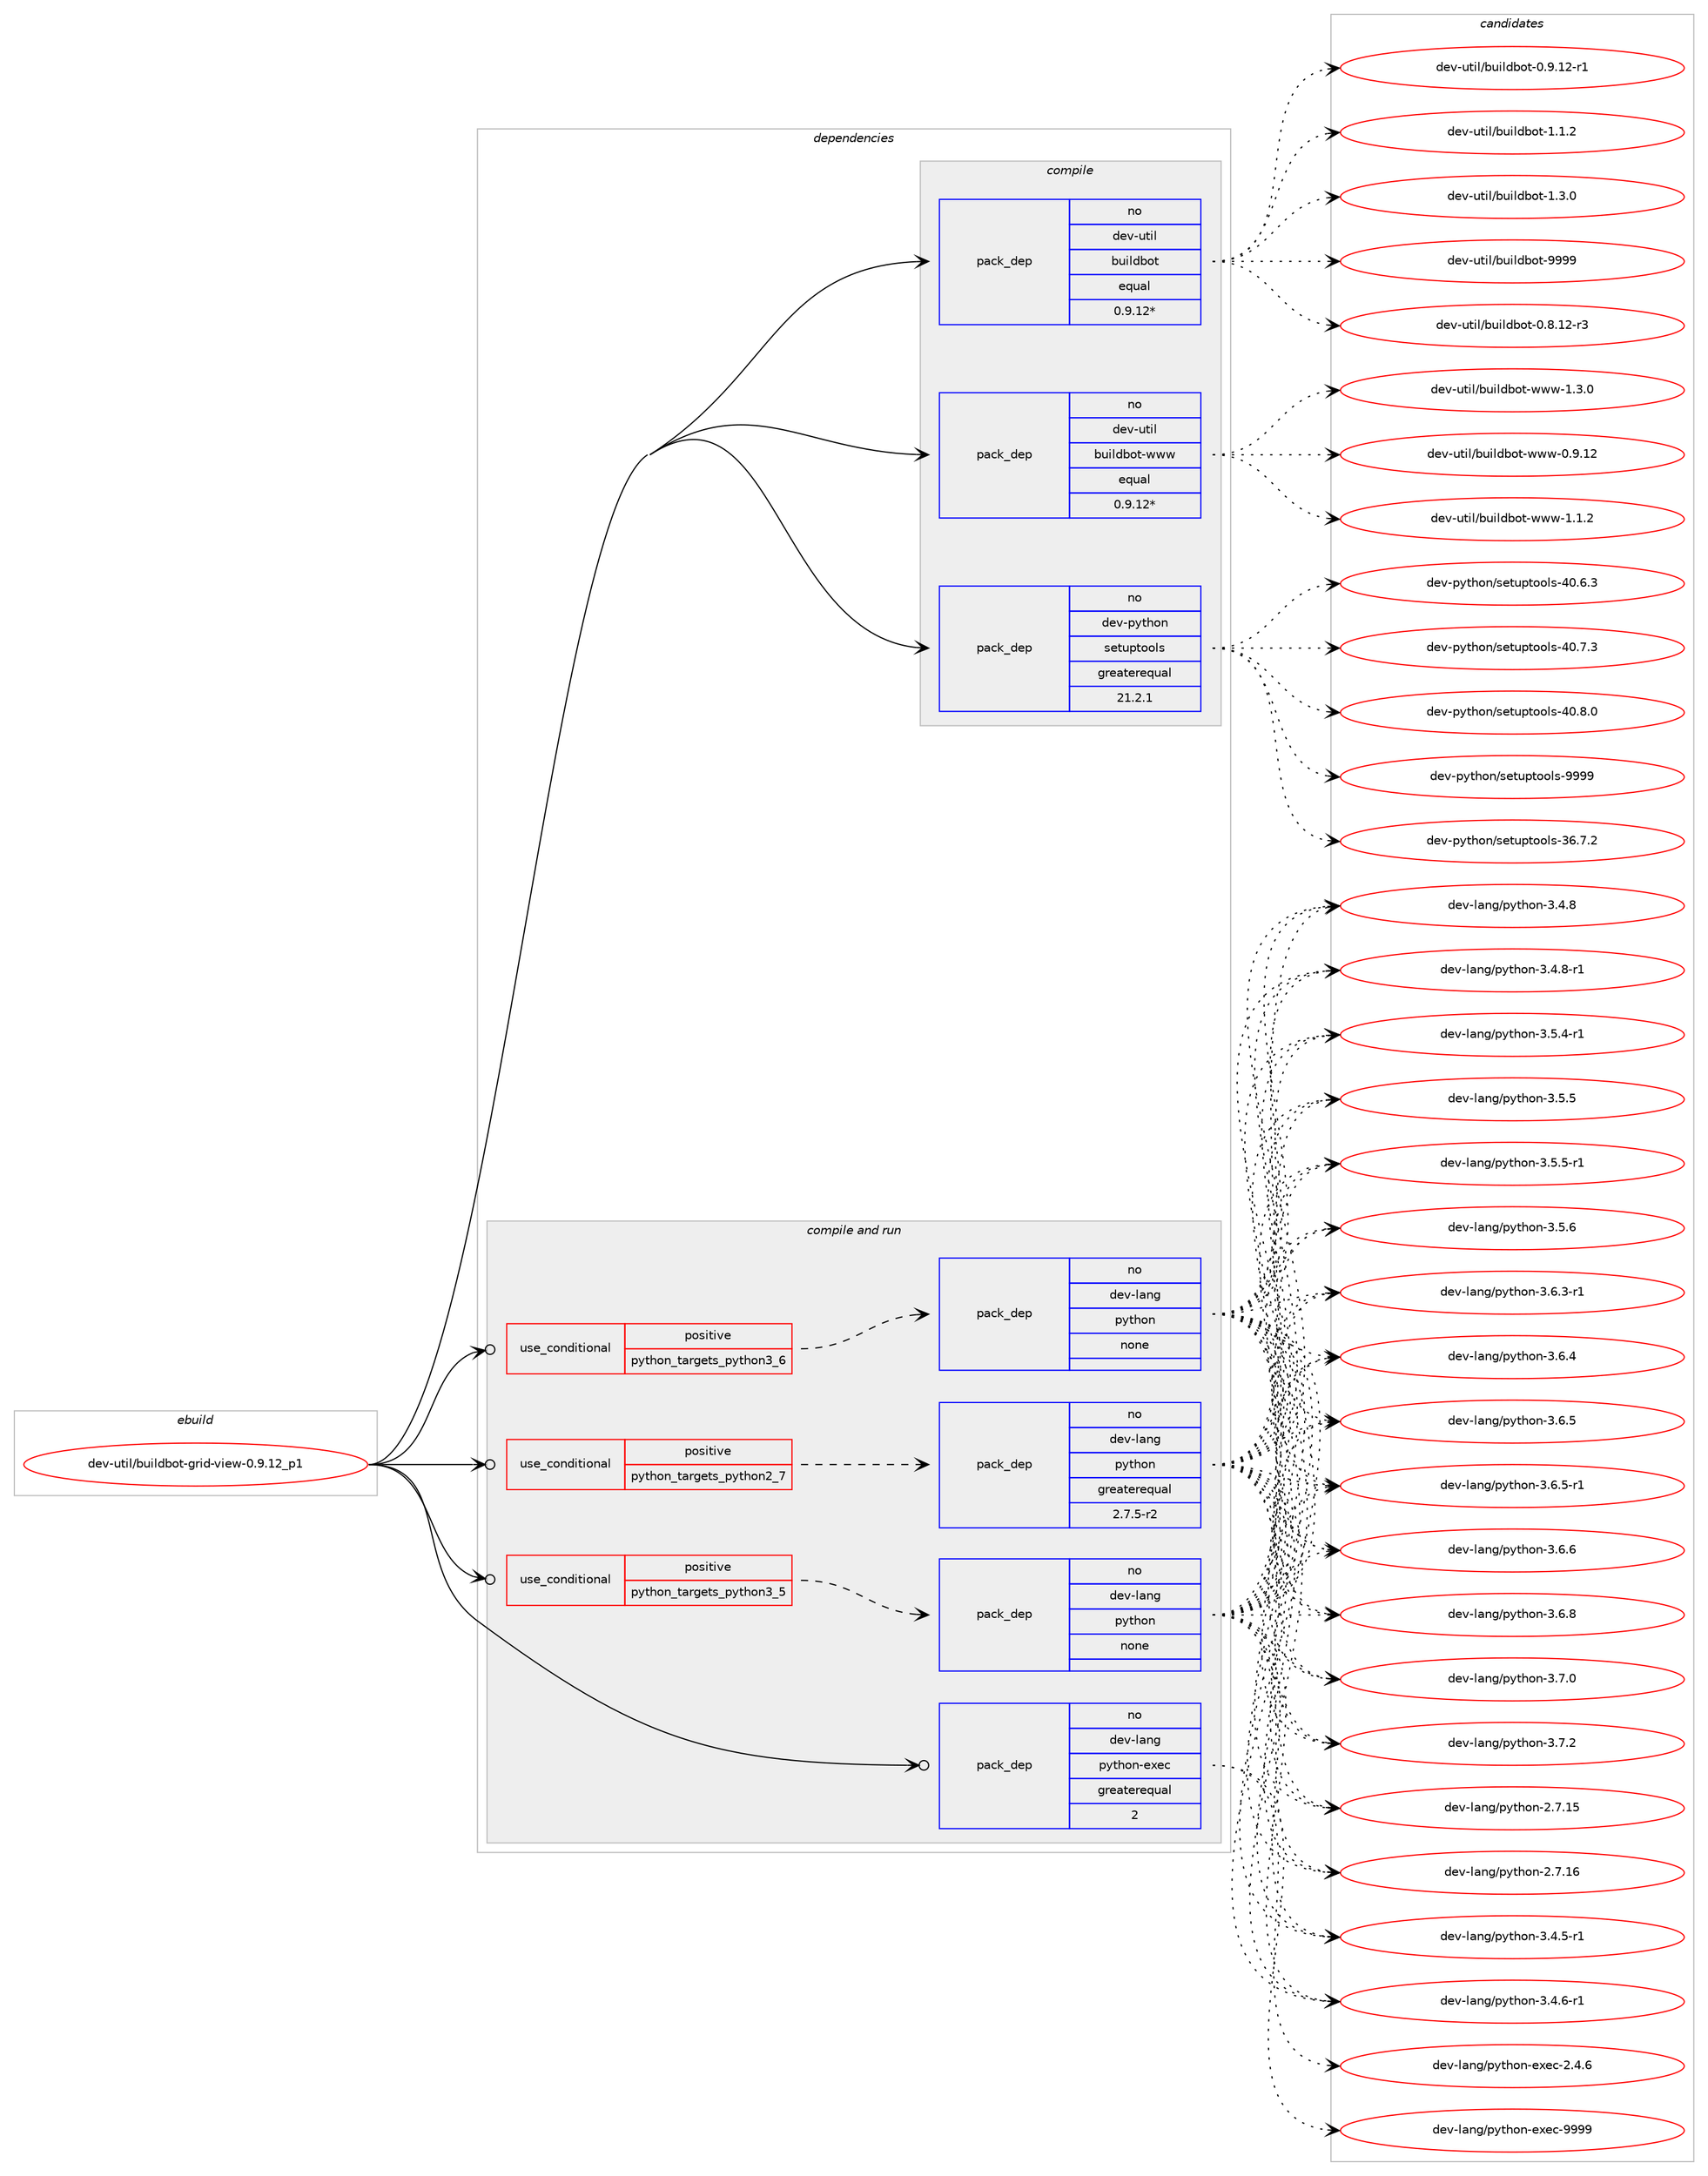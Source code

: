 digraph prolog {

# *************
# Graph options
# *************

newrank=true;
concentrate=true;
compound=true;
graph [rankdir=LR,fontname=Helvetica,fontsize=10,ranksep=1.5];#, ranksep=2.5, nodesep=0.2];
edge  [arrowhead=vee];
node  [fontname=Helvetica,fontsize=10];

# **********
# The ebuild
# **********

subgraph cluster_leftcol {
color=gray;
rank=same;
label=<<i>ebuild</i>>;
id [label="dev-util/buildbot-grid-view-0.9.12_p1", color=red, width=4, href="../dev-util/buildbot-grid-view-0.9.12_p1.svg"];
}

# ****************
# The dependencies
# ****************

subgraph cluster_midcol {
color=gray;
label=<<i>dependencies</i>>;
subgraph cluster_compile {
fillcolor="#eeeeee";
style=filled;
label=<<i>compile</i>>;
subgraph pack1094647 {
dependency1541518 [label=<<TABLE BORDER="0" CELLBORDER="1" CELLSPACING="0" CELLPADDING="4" WIDTH="220"><TR><TD ROWSPAN="6" CELLPADDING="30">pack_dep</TD></TR><TR><TD WIDTH="110">no</TD></TR><TR><TD>dev-python</TD></TR><TR><TD>setuptools</TD></TR><TR><TD>greaterequal</TD></TR><TR><TD>21.2.1</TD></TR></TABLE>>, shape=none, color=blue];
}
id:e -> dependency1541518:w [weight=20,style="solid",arrowhead="vee"];
subgraph pack1094648 {
dependency1541519 [label=<<TABLE BORDER="0" CELLBORDER="1" CELLSPACING="0" CELLPADDING="4" WIDTH="220"><TR><TD ROWSPAN="6" CELLPADDING="30">pack_dep</TD></TR><TR><TD WIDTH="110">no</TD></TR><TR><TD>dev-util</TD></TR><TR><TD>buildbot</TD></TR><TR><TD>equal</TD></TR><TR><TD>0.9.12*</TD></TR></TABLE>>, shape=none, color=blue];
}
id:e -> dependency1541519:w [weight=20,style="solid",arrowhead="vee"];
subgraph pack1094649 {
dependency1541520 [label=<<TABLE BORDER="0" CELLBORDER="1" CELLSPACING="0" CELLPADDING="4" WIDTH="220"><TR><TD ROWSPAN="6" CELLPADDING="30">pack_dep</TD></TR><TR><TD WIDTH="110">no</TD></TR><TR><TD>dev-util</TD></TR><TR><TD>buildbot-www</TD></TR><TR><TD>equal</TD></TR><TR><TD>0.9.12*</TD></TR></TABLE>>, shape=none, color=blue];
}
id:e -> dependency1541520:w [weight=20,style="solid",arrowhead="vee"];
}
subgraph cluster_compileandrun {
fillcolor="#eeeeee";
style=filled;
label=<<i>compile and run</i>>;
subgraph cond423272 {
dependency1541521 [label=<<TABLE BORDER="0" CELLBORDER="1" CELLSPACING="0" CELLPADDING="4"><TR><TD ROWSPAN="3" CELLPADDING="10">use_conditional</TD></TR><TR><TD>positive</TD></TR><TR><TD>python_targets_python2_7</TD></TR></TABLE>>, shape=none, color=red];
subgraph pack1094650 {
dependency1541522 [label=<<TABLE BORDER="0" CELLBORDER="1" CELLSPACING="0" CELLPADDING="4" WIDTH="220"><TR><TD ROWSPAN="6" CELLPADDING="30">pack_dep</TD></TR><TR><TD WIDTH="110">no</TD></TR><TR><TD>dev-lang</TD></TR><TR><TD>python</TD></TR><TR><TD>greaterequal</TD></TR><TR><TD>2.7.5-r2</TD></TR></TABLE>>, shape=none, color=blue];
}
dependency1541521:e -> dependency1541522:w [weight=20,style="dashed",arrowhead="vee"];
}
id:e -> dependency1541521:w [weight=20,style="solid",arrowhead="odotvee"];
subgraph cond423273 {
dependency1541523 [label=<<TABLE BORDER="0" CELLBORDER="1" CELLSPACING="0" CELLPADDING="4"><TR><TD ROWSPAN="3" CELLPADDING="10">use_conditional</TD></TR><TR><TD>positive</TD></TR><TR><TD>python_targets_python3_5</TD></TR></TABLE>>, shape=none, color=red];
subgraph pack1094651 {
dependency1541524 [label=<<TABLE BORDER="0" CELLBORDER="1" CELLSPACING="0" CELLPADDING="4" WIDTH="220"><TR><TD ROWSPAN="6" CELLPADDING="30">pack_dep</TD></TR><TR><TD WIDTH="110">no</TD></TR><TR><TD>dev-lang</TD></TR><TR><TD>python</TD></TR><TR><TD>none</TD></TR><TR><TD></TD></TR></TABLE>>, shape=none, color=blue];
}
dependency1541523:e -> dependency1541524:w [weight=20,style="dashed",arrowhead="vee"];
}
id:e -> dependency1541523:w [weight=20,style="solid",arrowhead="odotvee"];
subgraph cond423274 {
dependency1541525 [label=<<TABLE BORDER="0" CELLBORDER="1" CELLSPACING="0" CELLPADDING="4"><TR><TD ROWSPAN="3" CELLPADDING="10">use_conditional</TD></TR><TR><TD>positive</TD></TR><TR><TD>python_targets_python3_6</TD></TR></TABLE>>, shape=none, color=red];
subgraph pack1094652 {
dependency1541526 [label=<<TABLE BORDER="0" CELLBORDER="1" CELLSPACING="0" CELLPADDING="4" WIDTH="220"><TR><TD ROWSPAN="6" CELLPADDING="30">pack_dep</TD></TR><TR><TD WIDTH="110">no</TD></TR><TR><TD>dev-lang</TD></TR><TR><TD>python</TD></TR><TR><TD>none</TD></TR><TR><TD></TD></TR></TABLE>>, shape=none, color=blue];
}
dependency1541525:e -> dependency1541526:w [weight=20,style="dashed",arrowhead="vee"];
}
id:e -> dependency1541525:w [weight=20,style="solid",arrowhead="odotvee"];
subgraph pack1094653 {
dependency1541527 [label=<<TABLE BORDER="0" CELLBORDER="1" CELLSPACING="0" CELLPADDING="4" WIDTH="220"><TR><TD ROWSPAN="6" CELLPADDING="30">pack_dep</TD></TR><TR><TD WIDTH="110">no</TD></TR><TR><TD>dev-lang</TD></TR><TR><TD>python-exec</TD></TR><TR><TD>greaterequal</TD></TR><TR><TD>2</TD></TR></TABLE>>, shape=none, color=blue];
}
id:e -> dependency1541527:w [weight=20,style="solid",arrowhead="odotvee"];
}
subgraph cluster_run {
fillcolor="#eeeeee";
style=filled;
label=<<i>run</i>>;
}
}

# **************
# The candidates
# **************

subgraph cluster_choices {
rank=same;
color=gray;
label=<<i>candidates</i>>;

subgraph choice1094647 {
color=black;
nodesep=1;
choice100101118451121211161041111104711510111611711211611111110811545515446554650 [label="dev-python/setuptools-36.7.2", color=red, width=4,href="../dev-python/setuptools-36.7.2.svg"];
choice100101118451121211161041111104711510111611711211611111110811545524846544651 [label="dev-python/setuptools-40.6.3", color=red, width=4,href="../dev-python/setuptools-40.6.3.svg"];
choice100101118451121211161041111104711510111611711211611111110811545524846554651 [label="dev-python/setuptools-40.7.3", color=red, width=4,href="../dev-python/setuptools-40.7.3.svg"];
choice100101118451121211161041111104711510111611711211611111110811545524846564648 [label="dev-python/setuptools-40.8.0", color=red, width=4,href="../dev-python/setuptools-40.8.0.svg"];
choice10010111845112121116104111110471151011161171121161111111081154557575757 [label="dev-python/setuptools-9999", color=red, width=4,href="../dev-python/setuptools-9999.svg"];
dependency1541518:e -> choice100101118451121211161041111104711510111611711211611111110811545515446554650:w [style=dotted,weight="100"];
dependency1541518:e -> choice100101118451121211161041111104711510111611711211611111110811545524846544651:w [style=dotted,weight="100"];
dependency1541518:e -> choice100101118451121211161041111104711510111611711211611111110811545524846554651:w [style=dotted,weight="100"];
dependency1541518:e -> choice100101118451121211161041111104711510111611711211611111110811545524846564648:w [style=dotted,weight="100"];
dependency1541518:e -> choice10010111845112121116104111110471151011161171121161111111081154557575757:w [style=dotted,weight="100"];
}
subgraph choice1094648 {
color=black;
nodesep=1;
choice10010111845117116105108479811710510810098111116454846564649504511451 [label="dev-util/buildbot-0.8.12-r3", color=red, width=4,href="../dev-util/buildbot-0.8.12-r3.svg"];
choice10010111845117116105108479811710510810098111116454846574649504511449 [label="dev-util/buildbot-0.9.12-r1", color=red, width=4,href="../dev-util/buildbot-0.9.12-r1.svg"];
choice10010111845117116105108479811710510810098111116454946494650 [label="dev-util/buildbot-1.1.2", color=red, width=4,href="../dev-util/buildbot-1.1.2.svg"];
choice10010111845117116105108479811710510810098111116454946514648 [label="dev-util/buildbot-1.3.0", color=red, width=4,href="../dev-util/buildbot-1.3.0.svg"];
choice100101118451171161051084798117105108100981111164557575757 [label="dev-util/buildbot-9999", color=red, width=4,href="../dev-util/buildbot-9999.svg"];
dependency1541519:e -> choice10010111845117116105108479811710510810098111116454846564649504511451:w [style=dotted,weight="100"];
dependency1541519:e -> choice10010111845117116105108479811710510810098111116454846574649504511449:w [style=dotted,weight="100"];
dependency1541519:e -> choice10010111845117116105108479811710510810098111116454946494650:w [style=dotted,weight="100"];
dependency1541519:e -> choice10010111845117116105108479811710510810098111116454946514648:w [style=dotted,weight="100"];
dependency1541519:e -> choice100101118451171161051084798117105108100981111164557575757:w [style=dotted,weight="100"];
}
subgraph choice1094649 {
color=black;
nodesep=1;
choice100101118451171161051084798117105108100981111164511911911945484657464950 [label="dev-util/buildbot-www-0.9.12", color=red, width=4,href="../dev-util/buildbot-www-0.9.12.svg"];
choice1001011184511711610510847981171051081009811111645119119119454946494650 [label="dev-util/buildbot-www-1.1.2", color=red, width=4,href="../dev-util/buildbot-www-1.1.2.svg"];
choice1001011184511711610510847981171051081009811111645119119119454946514648 [label="dev-util/buildbot-www-1.3.0", color=red, width=4,href="../dev-util/buildbot-www-1.3.0.svg"];
dependency1541520:e -> choice100101118451171161051084798117105108100981111164511911911945484657464950:w [style=dotted,weight="100"];
dependency1541520:e -> choice1001011184511711610510847981171051081009811111645119119119454946494650:w [style=dotted,weight="100"];
dependency1541520:e -> choice1001011184511711610510847981171051081009811111645119119119454946514648:w [style=dotted,weight="100"];
}
subgraph choice1094650 {
color=black;
nodesep=1;
choice10010111845108971101034711212111610411111045504655464953 [label="dev-lang/python-2.7.15", color=red, width=4,href="../dev-lang/python-2.7.15.svg"];
choice10010111845108971101034711212111610411111045504655464954 [label="dev-lang/python-2.7.16", color=red, width=4,href="../dev-lang/python-2.7.16.svg"];
choice1001011184510897110103471121211161041111104551465246534511449 [label="dev-lang/python-3.4.5-r1", color=red, width=4,href="../dev-lang/python-3.4.5-r1.svg"];
choice1001011184510897110103471121211161041111104551465246544511449 [label="dev-lang/python-3.4.6-r1", color=red, width=4,href="../dev-lang/python-3.4.6-r1.svg"];
choice100101118451089711010347112121116104111110455146524656 [label="dev-lang/python-3.4.8", color=red, width=4,href="../dev-lang/python-3.4.8.svg"];
choice1001011184510897110103471121211161041111104551465246564511449 [label="dev-lang/python-3.4.8-r1", color=red, width=4,href="../dev-lang/python-3.4.8-r1.svg"];
choice1001011184510897110103471121211161041111104551465346524511449 [label="dev-lang/python-3.5.4-r1", color=red, width=4,href="../dev-lang/python-3.5.4-r1.svg"];
choice100101118451089711010347112121116104111110455146534653 [label="dev-lang/python-3.5.5", color=red, width=4,href="../dev-lang/python-3.5.5.svg"];
choice1001011184510897110103471121211161041111104551465346534511449 [label="dev-lang/python-3.5.5-r1", color=red, width=4,href="../dev-lang/python-3.5.5-r1.svg"];
choice100101118451089711010347112121116104111110455146534654 [label="dev-lang/python-3.5.6", color=red, width=4,href="../dev-lang/python-3.5.6.svg"];
choice1001011184510897110103471121211161041111104551465446514511449 [label="dev-lang/python-3.6.3-r1", color=red, width=4,href="../dev-lang/python-3.6.3-r1.svg"];
choice100101118451089711010347112121116104111110455146544652 [label="dev-lang/python-3.6.4", color=red, width=4,href="../dev-lang/python-3.6.4.svg"];
choice100101118451089711010347112121116104111110455146544653 [label="dev-lang/python-3.6.5", color=red, width=4,href="../dev-lang/python-3.6.5.svg"];
choice1001011184510897110103471121211161041111104551465446534511449 [label="dev-lang/python-3.6.5-r1", color=red, width=4,href="../dev-lang/python-3.6.5-r1.svg"];
choice100101118451089711010347112121116104111110455146544654 [label="dev-lang/python-3.6.6", color=red, width=4,href="../dev-lang/python-3.6.6.svg"];
choice100101118451089711010347112121116104111110455146544656 [label="dev-lang/python-3.6.8", color=red, width=4,href="../dev-lang/python-3.6.8.svg"];
choice100101118451089711010347112121116104111110455146554648 [label="dev-lang/python-3.7.0", color=red, width=4,href="../dev-lang/python-3.7.0.svg"];
choice100101118451089711010347112121116104111110455146554650 [label="dev-lang/python-3.7.2", color=red, width=4,href="../dev-lang/python-3.7.2.svg"];
dependency1541522:e -> choice10010111845108971101034711212111610411111045504655464953:w [style=dotted,weight="100"];
dependency1541522:e -> choice10010111845108971101034711212111610411111045504655464954:w [style=dotted,weight="100"];
dependency1541522:e -> choice1001011184510897110103471121211161041111104551465246534511449:w [style=dotted,weight="100"];
dependency1541522:e -> choice1001011184510897110103471121211161041111104551465246544511449:w [style=dotted,weight="100"];
dependency1541522:e -> choice100101118451089711010347112121116104111110455146524656:w [style=dotted,weight="100"];
dependency1541522:e -> choice1001011184510897110103471121211161041111104551465246564511449:w [style=dotted,weight="100"];
dependency1541522:e -> choice1001011184510897110103471121211161041111104551465346524511449:w [style=dotted,weight="100"];
dependency1541522:e -> choice100101118451089711010347112121116104111110455146534653:w [style=dotted,weight="100"];
dependency1541522:e -> choice1001011184510897110103471121211161041111104551465346534511449:w [style=dotted,weight="100"];
dependency1541522:e -> choice100101118451089711010347112121116104111110455146534654:w [style=dotted,weight="100"];
dependency1541522:e -> choice1001011184510897110103471121211161041111104551465446514511449:w [style=dotted,weight="100"];
dependency1541522:e -> choice100101118451089711010347112121116104111110455146544652:w [style=dotted,weight="100"];
dependency1541522:e -> choice100101118451089711010347112121116104111110455146544653:w [style=dotted,weight="100"];
dependency1541522:e -> choice1001011184510897110103471121211161041111104551465446534511449:w [style=dotted,weight="100"];
dependency1541522:e -> choice100101118451089711010347112121116104111110455146544654:w [style=dotted,weight="100"];
dependency1541522:e -> choice100101118451089711010347112121116104111110455146544656:w [style=dotted,weight="100"];
dependency1541522:e -> choice100101118451089711010347112121116104111110455146554648:w [style=dotted,weight="100"];
dependency1541522:e -> choice100101118451089711010347112121116104111110455146554650:w [style=dotted,weight="100"];
}
subgraph choice1094651 {
color=black;
nodesep=1;
choice10010111845108971101034711212111610411111045504655464953 [label="dev-lang/python-2.7.15", color=red, width=4,href="../dev-lang/python-2.7.15.svg"];
choice10010111845108971101034711212111610411111045504655464954 [label="dev-lang/python-2.7.16", color=red, width=4,href="../dev-lang/python-2.7.16.svg"];
choice1001011184510897110103471121211161041111104551465246534511449 [label="dev-lang/python-3.4.5-r1", color=red, width=4,href="../dev-lang/python-3.4.5-r1.svg"];
choice1001011184510897110103471121211161041111104551465246544511449 [label="dev-lang/python-3.4.6-r1", color=red, width=4,href="../dev-lang/python-3.4.6-r1.svg"];
choice100101118451089711010347112121116104111110455146524656 [label="dev-lang/python-3.4.8", color=red, width=4,href="../dev-lang/python-3.4.8.svg"];
choice1001011184510897110103471121211161041111104551465246564511449 [label="dev-lang/python-3.4.8-r1", color=red, width=4,href="../dev-lang/python-3.4.8-r1.svg"];
choice1001011184510897110103471121211161041111104551465346524511449 [label="dev-lang/python-3.5.4-r1", color=red, width=4,href="../dev-lang/python-3.5.4-r1.svg"];
choice100101118451089711010347112121116104111110455146534653 [label="dev-lang/python-3.5.5", color=red, width=4,href="../dev-lang/python-3.5.5.svg"];
choice1001011184510897110103471121211161041111104551465346534511449 [label="dev-lang/python-3.5.5-r1", color=red, width=4,href="../dev-lang/python-3.5.5-r1.svg"];
choice100101118451089711010347112121116104111110455146534654 [label="dev-lang/python-3.5.6", color=red, width=4,href="../dev-lang/python-3.5.6.svg"];
choice1001011184510897110103471121211161041111104551465446514511449 [label="dev-lang/python-3.6.3-r1", color=red, width=4,href="../dev-lang/python-3.6.3-r1.svg"];
choice100101118451089711010347112121116104111110455146544652 [label="dev-lang/python-3.6.4", color=red, width=4,href="../dev-lang/python-3.6.4.svg"];
choice100101118451089711010347112121116104111110455146544653 [label="dev-lang/python-3.6.5", color=red, width=4,href="../dev-lang/python-3.6.5.svg"];
choice1001011184510897110103471121211161041111104551465446534511449 [label="dev-lang/python-3.6.5-r1", color=red, width=4,href="../dev-lang/python-3.6.5-r1.svg"];
choice100101118451089711010347112121116104111110455146544654 [label="dev-lang/python-3.6.6", color=red, width=4,href="../dev-lang/python-3.6.6.svg"];
choice100101118451089711010347112121116104111110455146544656 [label="dev-lang/python-3.6.8", color=red, width=4,href="../dev-lang/python-3.6.8.svg"];
choice100101118451089711010347112121116104111110455146554648 [label="dev-lang/python-3.7.0", color=red, width=4,href="../dev-lang/python-3.7.0.svg"];
choice100101118451089711010347112121116104111110455146554650 [label="dev-lang/python-3.7.2", color=red, width=4,href="../dev-lang/python-3.7.2.svg"];
dependency1541524:e -> choice10010111845108971101034711212111610411111045504655464953:w [style=dotted,weight="100"];
dependency1541524:e -> choice10010111845108971101034711212111610411111045504655464954:w [style=dotted,weight="100"];
dependency1541524:e -> choice1001011184510897110103471121211161041111104551465246534511449:w [style=dotted,weight="100"];
dependency1541524:e -> choice1001011184510897110103471121211161041111104551465246544511449:w [style=dotted,weight="100"];
dependency1541524:e -> choice100101118451089711010347112121116104111110455146524656:w [style=dotted,weight="100"];
dependency1541524:e -> choice1001011184510897110103471121211161041111104551465246564511449:w [style=dotted,weight="100"];
dependency1541524:e -> choice1001011184510897110103471121211161041111104551465346524511449:w [style=dotted,weight="100"];
dependency1541524:e -> choice100101118451089711010347112121116104111110455146534653:w [style=dotted,weight="100"];
dependency1541524:e -> choice1001011184510897110103471121211161041111104551465346534511449:w [style=dotted,weight="100"];
dependency1541524:e -> choice100101118451089711010347112121116104111110455146534654:w [style=dotted,weight="100"];
dependency1541524:e -> choice1001011184510897110103471121211161041111104551465446514511449:w [style=dotted,weight="100"];
dependency1541524:e -> choice100101118451089711010347112121116104111110455146544652:w [style=dotted,weight="100"];
dependency1541524:e -> choice100101118451089711010347112121116104111110455146544653:w [style=dotted,weight="100"];
dependency1541524:e -> choice1001011184510897110103471121211161041111104551465446534511449:w [style=dotted,weight="100"];
dependency1541524:e -> choice100101118451089711010347112121116104111110455146544654:w [style=dotted,weight="100"];
dependency1541524:e -> choice100101118451089711010347112121116104111110455146544656:w [style=dotted,weight="100"];
dependency1541524:e -> choice100101118451089711010347112121116104111110455146554648:w [style=dotted,weight="100"];
dependency1541524:e -> choice100101118451089711010347112121116104111110455146554650:w [style=dotted,weight="100"];
}
subgraph choice1094652 {
color=black;
nodesep=1;
choice10010111845108971101034711212111610411111045504655464953 [label="dev-lang/python-2.7.15", color=red, width=4,href="../dev-lang/python-2.7.15.svg"];
choice10010111845108971101034711212111610411111045504655464954 [label="dev-lang/python-2.7.16", color=red, width=4,href="../dev-lang/python-2.7.16.svg"];
choice1001011184510897110103471121211161041111104551465246534511449 [label="dev-lang/python-3.4.5-r1", color=red, width=4,href="../dev-lang/python-3.4.5-r1.svg"];
choice1001011184510897110103471121211161041111104551465246544511449 [label="dev-lang/python-3.4.6-r1", color=red, width=4,href="../dev-lang/python-3.4.6-r1.svg"];
choice100101118451089711010347112121116104111110455146524656 [label="dev-lang/python-3.4.8", color=red, width=4,href="../dev-lang/python-3.4.8.svg"];
choice1001011184510897110103471121211161041111104551465246564511449 [label="dev-lang/python-3.4.8-r1", color=red, width=4,href="../dev-lang/python-3.4.8-r1.svg"];
choice1001011184510897110103471121211161041111104551465346524511449 [label="dev-lang/python-3.5.4-r1", color=red, width=4,href="../dev-lang/python-3.5.4-r1.svg"];
choice100101118451089711010347112121116104111110455146534653 [label="dev-lang/python-3.5.5", color=red, width=4,href="../dev-lang/python-3.5.5.svg"];
choice1001011184510897110103471121211161041111104551465346534511449 [label="dev-lang/python-3.5.5-r1", color=red, width=4,href="../dev-lang/python-3.5.5-r1.svg"];
choice100101118451089711010347112121116104111110455146534654 [label="dev-lang/python-3.5.6", color=red, width=4,href="../dev-lang/python-3.5.6.svg"];
choice1001011184510897110103471121211161041111104551465446514511449 [label="dev-lang/python-3.6.3-r1", color=red, width=4,href="../dev-lang/python-3.6.3-r1.svg"];
choice100101118451089711010347112121116104111110455146544652 [label="dev-lang/python-3.6.4", color=red, width=4,href="../dev-lang/python-3.6.4.svg"];
choice100101118451089711010347112121116104111110455146544653 [label="dev-lang/python-3.6.5", color=red, width=4,href="../dev-lang/python-3.6.5.svg"];
choice1001011184510897110103471121211161041111104551465446534511449 [label="dev-lang/python-3.6.5-r1", color=red, width=4,href="../dev-lang/python-3.6.5-r1.svg"];
choice100101118451089711010347112121116104111110455146544654 [label="dev-lang/python-3.6.6", color=red, width=4,href="../dev-lang/python-3.6.6.svg"];
choice100101118451089711010347112121116104111110455146544656 [label="dev-lang/python-3.6.8", color=red, width=4,href="../dev-lang/python-3.6.8.svg"];
choice100101118451089711010347112121116104111110455146554648 [label="dev-lang/python-3.7.0", color=red, width=4,href="../dev-lang/python-3.7.0.svg"];
choice100101118451089711010347112121116104111110455146554650 [label="dev-lang/python-3.7.2", color=red, width=4,href="../dev-lang/python-3.7.2.svg"];
dependency1541526:e -> choice10010111845108971101034711212111610411111045504655464953:w [style=dotted,weight="100"];
dependency1541526:e -> choice10010111845108971101034711212111610411111045504655464954:w [style=dotted,weight="100"];
dependency1541526:e -> choice1001011184510897110103471121211161041111104551465246534511449:w [style=dotted,weight="100"];
dependency1541526:e -> choice1001011184510897110103471121211161041111104551465246544511449:w [style=dotted,weight="100"];
dependency1541526:e -> choice100101118451089711010347112121116104111110455146524656:w [style=dotted,weight="100"];
dependency1541526:e -> choice1001011184510897110103471121211161041111104551465246564511449:w [style=dotted,weight="100"];
dependency1541526:e -> choice1001011184510897110103471121211161041111104551465346524511449:w [style=dotted,weight="100"];
dependency1541526:e -> choice100101118451089711010347112121116104111110455146534653:w [style=dotted,weight="100"];
dependency1541526:e -> choice1001011184510897110103471121211161041111104551465346534511449:w [style=dotted,weight="100"];
dependency1541526:e -> choice100101118451089711010347112121116104111110455146534654:w [style=dotted,weight="100"];
dependency1541526:e -> choice1001011184510897110103471121211161041111104551465446514511449:w [style=dotted,weight="100"];
dependency1541526:e -> choice100101118451089711010347112121116104111110455146544652:w [style=dotted,weight="100"];
dependency1541526:e -> choice100101118451089711010347112121116104111110455146544653:w [style=dotted,weight="100"];
dependency1541526:e -> choice1001011184510897110103471121211161041111104551465446534511449:w [style=dotted,weight="100"];
dependency1541526:e -> choice100101118451089711010347112121116104111110455146544654:w [style=dotted,weight="100"];
dependency1541526:e -> choice100101118451089711010347112121116104111110455146544656:w [style=dotted,weight="100"];
dependency1541526:e -> choice100101118451089711010347112121116104111110455146554648:w [style=dotted,weight="100"];
dependency1541526:e -> choice100101118451089711010347112121116104111110455146554650:w [style=dotted,weight="100"];
}
subgraph choice1094653 {
color=black;
nodesep=1;
choice1001011184510897110103471121211161041111104510112010199455046524654 [label="dev-lang/python-exec-2.4.6", color=red, width=4,href="../dev-lang/python-exec-2.4.6.svg"];
choice10010111845108971101034711212111610411111045101120101994557575757 [label="dev-lang/python-exec-9999", color=red, width=4,href="../dev-lang/python-exec-9999.svg"];
dependency1541527:e -> choice1001011184510897110103471121211161041111104510112010199455046524654:w [style=dotted,weight="100"];
dependency1541527:e -> choice10010111845108971101034711212111610411111045101120101994557575757:w [style=dotted,weight="100"];
}
}

}
